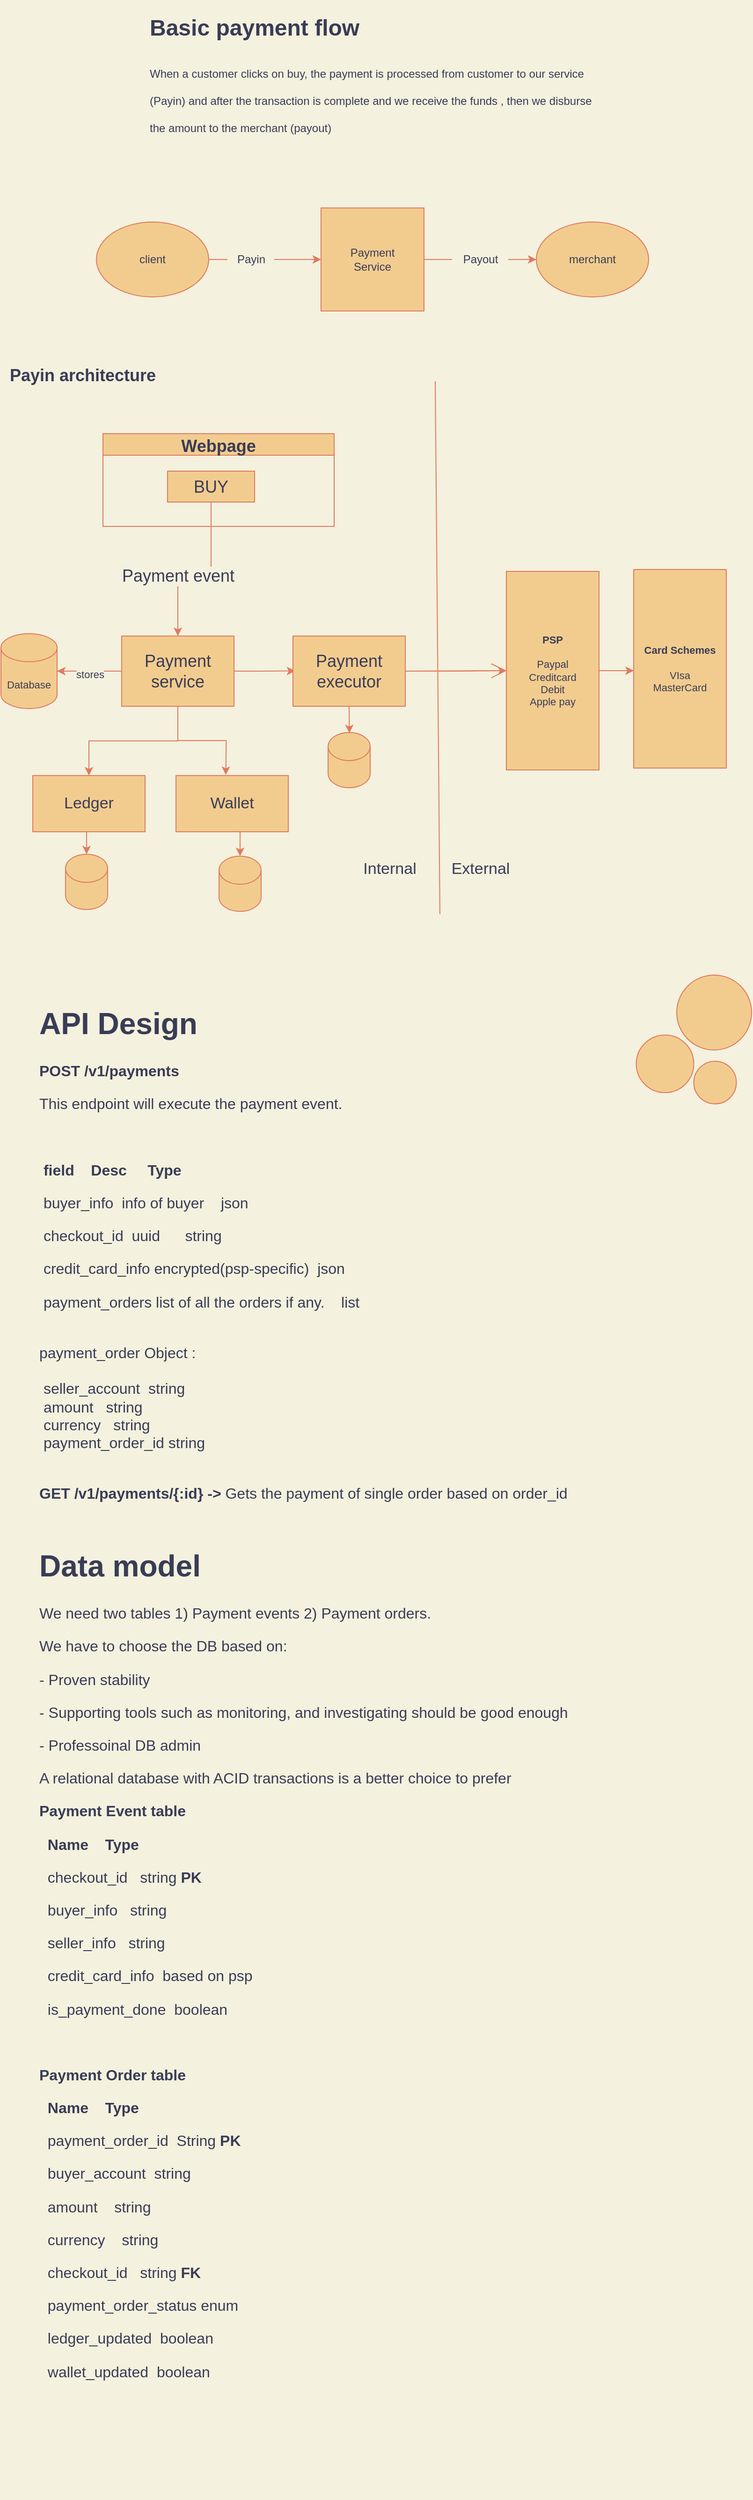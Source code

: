 <mxfile version="20.1.3" type="github" pages="2">
  <diagram id="K7awL5xOMt2Kv2CIqqu8" name="Page-1">
    <mxGraphModel dx="2365" dy="2488" grid="0" gridSize="10" guides="1" tooltips="1" connect="1" arrows="1" fold="1" page="0" pageScale="1" pageWidth="850" pageHeight="1100" background="#F4F1DE" math="0" shadow="0">
      <root>
        <mxCell id="0" />
        <mxCell id="1" parent="0" />
        <mxCell id="bdUJwVsDaEkDlHWOxwJL-2" style="edgeStyle=orthogonalEdgeStyle;rounded=0;orthogonalLoop=1;jettySize=auto;html=1;startArrow=none;labelBackgroundColor=#F4F1DE;strokeColor=#E07A5F;fontColor=#393C56;" parent="1" source="bdUJwVsDaEkDlHWOxwJL-6" edge="1">
          <mxGeometry relative="1" as="geometry">
            <mxPoint x="370" y="-736" as="targetPoint" />
          </mxGeometry>
        </mxCell>
        <mxCell id="bdUJwVsDaEkDlHWOxwJL-1" value="client" style="ellipse;whiteSpace=wrap;html=1;rounded=0;fillColor=#F2CC8F;strokeColor=#E07A5F;fontColor=#393C56;" parent="1" vertex="1">
          <mxGeometry x="130" y="-776" width="120" height="80" as="geometry" />
        </mxCell>
        <mxCell id="bdUJwVsDaEkDlHWOxwJL-4" style="edgeStyle=orthogonalEdgeStyle;rounded=0;orthogonalLoop=1;jettySize=auto;html=1;startArrow=none;labelBackgroundColor=#F4F1DE;strokeColor=#E07A5F;fontColor=#393C56;" parent="1" source="bdUJwVsDaEkDlHWOxwJL-7" target="bdUJwVsDaEkDlHWOxwJL-5" edge="1">
          <mxGeometry relative="1" as="geometry">
            <mxPoint x="560" y="-736" as="targetPoint" />
          </mxGeometry>
        </mxCell>
        <mxCell id="bdUJwVsDaEkDlHWOxwJL-3" value="Payment &lt;br&gt;Service" style="whiteSpace=wrap;html=1;aspect=fixed;rounded=0;fillColor=#F2CC8F;strokeColor=#E07A5F;fontColor=#393C56;" parent="1" vertex="1">
          <mxGeometry x="370" y="-791" width="110" height="110" as="geometry" />
        </mxCell>
        <mxCell id="bdUJwVsDaEkDlHWOxwJL-5" value="merchant" style="ellipse;whiteSpace=wrap;html=1;rounded=0;fillColor=#F2CC8F;strokeColor=#E07A5F;fontColor=#393C56;" parent="1" vertex="1">
          <mxGeometry x="600" y="-776" width="120" height="80" as="geometry" />
        </mxCell>
        <mxCell id="bdUJwVsDaEkDlHWOxwJL-6" value="Payin" style="text;html=1;align=center;verticalAlign=middle;resizable=0;points=[];autosize=1;strokeColor=none;fillColor=none;rounded=0;fontColor=#393C56;" parent="1" vertex="1">
          <mxGeometry x="270" y="-751" width="50" height="30" as="geometry" />
        </mxCell>
        <mxCell id="bdUJwVsDaEkDlHWOxwJL-8" value="" style="edgeStyle=orthogonalEdgeStyle;rounded=0;orthogonalLoop=1;jettySize=auto;html=1;endArrow=none;labelBackgroundColor=#F4F1DE;strokeColor=#E07A5F;fontColor=#393C56;" parent="1" source="bdUJwVsDaEkDlHWOxwJL-1" target="bdUJwVsDaEkDlHWOxwJL-6" edge="1">
          <mxGeometry relative="1" as="geometry">
            <mxPoint x="370" y="-736" as="targetPoint" />
            <mxPoint x="250" y="-736" as="sourcePoint" />
          </mxGeometry>
        </mxCell>
        <mxCell id="bdUJwVsDaEkDlHWOxwJL-7" value="Payout" style="text;html=1;align=center;verticalAlign=middle;resizable=0;points=[];autosize=1;strokeColor=none;fillColor=none;rounded=0;fontColor=#393C56;" parent="1" vertex="1">
          <mxGeometry x="510" y="-751" width="60" height="30" as="geometry" />
        </mxCell>
        <mxCell id="bdUJwVsDaEkDlHWOxwJL-9" value="" style="edgeStyle=orthogonalEdgeStyle;rounded=0;orthogonalLoop=1;jettySize=auto;html=1;endArrow=none;labelBackgroundColor=#F4F1DE;strokeColor=#E07A5F;fontColor=#393C56;" parent="1" source="bdUJwVsDaEkDlHWOxwJL-3" target="bdUJwVsDaEkDlHWOxwJL-7" edge="1">
          <mxGeometry relative="1" as="geometry">
            <mxPoint x="600" y="-736" as="targetPoint" />
            <mxPoint x="480" y="-736" as="sourcePoint" />
          </mxGeometry>
        </mxCell>
        <mxCell id="bdUJwVsDaEkDlHWOxwJL-10" value="&lt;h1&gt;&lt;span style=&quot;background-color: initial;&quot;&gt;Basic payment flow&lt;/span&gt;&lt;/h1&gt;&lt;h1&gt;&lt;span style=&quot;font-size: 12px; font-weight: 400;&quot;&gt;When a customer clicks on buy, the payment is processed from customer to our service (Payin) and after the transaction is complete and we receive the funds , then we disburse the amount to the merchant (payout)&lt;/span&gt;&lt;/h1&gt;" style="text;html=1;strokeColor=none;fillColor=none;spacing=5;spacingTop=-20;whiteSpace=wrap;overflow=hidden;rounded=0;fontColor=#393C56;" parent="1" vertex="1">
          <mxGeometry x="182" y="-1003" width="490" height="160" as="geometry" />
        </mxCell>
        <mxCell id="bdUJwVsDaEkDlHWOxwJL-11" value="&lt;b&gt;&lt;font style=&quot;font-size: 18px;&quot;&gt;Payin architecture&lt;/font&gt;&lt;/b&gt;" style="text;html=1;align=center;verticalAlign=middle;resizable=0;points=[];autosize=1;strokeColor=none;fillColor=none;rounded=0;fontColor=#393C56;" parent="1" vertex="1">
          <mxGeometry x="28" y="-629" width="174" height="34" as="geometry" />
        </mxCell>
        <mxCell id="bdUJwVsDaEkDlHWOxwJL-12" value="Webpage" style="swimlane;fontSize=18;rounded=0;fillColor=#F2CC8F;strokeColor=#E07A5F;fontColor=#393C56;" parent="1" vertex="1">
          <mxGeometry x="137" y="-550" width="247" height="99" as="geometry" />
        </mxCell>
        <mxCell id="bdUJwVsDaEkDlHWOxwJL-14" style="edgeStyle=orthogonalEdgeStyle;rounded=0;orthogonalLoop=1;jettySize=auto;html=1;exitX=0.5;exitY=1;exitDx=0;exitDy=0;fontSize=18;entryX=0.5;entryY=0;entryDx=0;entryDy=0;labelBackgroundColor=#F4F1DE;strokeColor=#E07A5F;fontColor=#393C56;" parent="1" source="bdUJwVsDaEkDlHWOxwJL-13" target="bdUJwVsDaEkDlHWOxwJL-17" edge="1">
          <mxGeometry relative="1" as="geometry">
            <mxPoint x="253" y="-361" as="targetPoint" />
          </mxGeometry>
        </mxCell>
        <mxCell id="bdUJwVsDaEkDlHWOxwJL-15" value="Payment event" style="edgeLabel;html=1;align=center;verticalAlign=middle;resizable=0;points=[];fontSize=18;rounded=0;labelBackgroundColor=#F4F1DE;fontColor=#393C56;" parent="bdUJwVsDaEkDlHWOxwJL-14" vertex="1" connectable="0">
          <mxGeometry x="0.279" relative="1" as="geometry">
            <mxPoint as="offset" />
          </mxGeometry>
        </mxCell>
        <mxCell id="bdUJwVsDaEkDlHWOxwJL-13" value="BUY" style="rounded=0;whiteSpace=wrap;html=1;fontSize=18;fillColor=#F2CC8F;strokeColor=#E07A5F;fontColor=#393C56;" parent="1" vertex="1">
          <mxGeometry x="206" y="-510" width="93" height="33" as="geometry" />
        </mxCell>
        <mxCell id="bdUJwVsDaEkDlHWOxwJL-18" style="edgeStyle=orthogonalEdgeStyle;rounded=0;orthogonalLoop=1;jettySize=auto;html=1;fontSize=18;labelBackgroundColor=#F4F1DE;strokeColor=#E07A5F;fontColor=#393C56;" parent="1" source="bdUJwVsDaEkDlHWOxwJL-17" target="bdUJwVsDaEkDlHWOxwJL-19" edge="1">
          <mxGeometry relative="1" as="geometry">
            <mxPoint x="114" y="-296.5" as="targetPoint" />
          </mxGeometry>
        </mxCell>
        <mxCell id="bdUJwVsDaEkDlHWOxwJL-20" value="stores" style="edgeLabel;html=1;align=center;verticalAlign=middle;resizable=0;points=[];fontSize=11;rounded=0;labelBackgroundColor=#F4F1DE;fontColor=#393C56;" parent="bdUJwVsDaEkDlHWOxwJL-18" vertex="1" connectable="0">
          <mxGeometry x="0.002" y="3" relative="1" as="geometry">
            <mxPoint as="offset" />
          </mxGeometry>
        </mxCell>
        <mxCell id="bdUJwVsDaEkDlHWOxwJL-21" style="edgeStyle=orthogonalEdgeStyle;rounded=0;orthogonalLoop=1;jettySize=auto;html=1;exitX=1;exitY=0.5;exitDx=0;exitDy=0;fontSize=11;labelBackgroundColor=#F4F1DE;strokeColor=#E07A5F;fontColor=#393C56;" parent="1" source="bdUJwVsDaEkDlHWOxwJL-17" edge="1">
          <mxGeometry relative="1" as="geometry">
            <mxPoint x="342.421" y="-296.737" as="targetPoint" />
          </mxGeometry>
        </mxCell>
        <mxCell id="bdUJwVsDaEkDlHWOxwJL-32" style="edgeStyle=orthogonalEdgeStyle;rounded=0;orthogonalLoop=1;jettySize=auto;html=1;fontSize=11;labelBackgroundColor=#F4F1DE;strokeColor=#E07A5F;fontColor=#393C56;" parent="1" source="bdUJwVsDaEkDlHWOxwJL-17" target="bdUJwVsDaEkDlHWOxwJL-33" edge="1">
          <mxGeometry relative="1" as="geometry">
            <mxPoint x="162.947" y="-165.684" as="targetPoint" />
          </mxGeometry>
        </mxCell>
        <mxCell id="bdUJwVsDaEkDlHWOxwJL-34" style="edgeStyle=orthogonalEdgeStyle;rounded=0;orthogonalLoop=1;jettySize=auto;html=1;fontSize=17;labelBackgroundColor=#F4F1DE;strokeColor=#E07A5F;fontColor=#393C56;" parent="1" source="bdUJwVsDaEkDlHWOxwJL-17" edge="1">
          <mxGeometry relative="1" as="geometry">
            <mxPoint x="268.211" y="-185.684" as="targetPoint" />
          </mxGeometry>
        </mxCell>
        <mxCell id="bdUJwVsDaEkDlHWOxwJL-17" value="Payment service" style="rounded=0;whiteSpace=wrap;html=1;fontSize=18;fillColor=#F2CC8F;strokeColor=#E07A5F;fontColor=#393C56;" parent="1" vertex="1">
          <mxGeometry x="157" y="-334" width="120" height="75" as="geometry" />
        </mxCell>
        <mxCell id="bdUJwVsDaEkDlHWOxwJL-19" value="&lt;font style=&quot;font-size: 11px;&quot;&gt;Database&lt;/font&gt;" style="shape=cylinder3;whiteSpace=wrap;html=1;boundedLbl=1;backgroundOutline=1;size=15;fontSize=18;rounded=0;fillColor=#F2CC8F;strokeColor=#E07A5F;fontColor=#393C56;" parent="1" vertex="1">
          <mxGeometry x="28" y="-336.5" width="60" height="80" as="geometry" />
        </mxCell>
        <mxCell id="bdUJwVsDaEkDlHWOxwJL-26" style="edgeStyle=orthogonalEdgeStyle;rounded=0;orthogonalLoop=1;jettySize=auto;html=1;exitX=1;exitY=0.5;exitDx=0;exitDy=0;entryX=0;entryY=0.5;entryDx=0;entryDy=0;fontSize=11;labelBackgroundColor=#F4F1DE;strokeColor=#E07A5F;fontColor=#393C56;" parent="1" source="bdUJwVsDaEkDlHWOxwJL-22" target="bdUJwVsDaEkDlHWOxwJL-28" edge="1">
          <mxGeometry relative="1" as="geometry">
            <mxPoint x="570" y="-364.0" as="targetPoint" />
          </mxGeometry>
        </mxCell>
        <mxCell id="bdUJwVsDaEkDlHWOxwJL-38" style="edgeStyle=orthogonalEdgeStyle;rounded=0;orthogonalLoop=1;jettySize=auto;html=1;exitX=0.5;exitY=1;exitDx=0;exitDy=0;fontSize=17;labelBackgroundColor=#F4F1DE;strokeColor=#E07A5F;fontColor=#393C56;" parent="1" source="bdUJwVsDaEkDlHWOxwJL-22" edge="1">
          <mxGeometry relative="1" as="geometry">
            <mxPoint x="400.333" y="-230.333" as="targetPoint" />
          </mxGeometry>
        </mxCell>
        <mxCell id="mXmV7Bp-ZtZaa3uex6Oa-3" value="" style="edgeStyle=orthogonalEdgeStyle;curved=1;rounded=0;orthogonalLoop=1;jettySize=auto;html=1;fontSize=12;fontColor=#393C56;endArrow=open;startSize=14;endSize=14;strokeColor=#E07A5F;fillColor=#F2CC8F;labelBackgroundColor=#F4F1DE;" edge="1" parent="1" source="bdUJwVsDaEkDlHWOxwJL-22" target="bdUJwVsDaEkDlHWOxwJL-28">
          <mxGeometry relative="1" as="geometry" />
        </mxCell>
        <mxCell id="bdUJwVsDaEkDlHWOxwJL-22" value="Payment executor" style="rounded=0;whiteSpace=wrap;html=1;fontSize=18;fillColor=#F2CC8F;strokeColor=#E07A5F;fontColor=#393C56;" parent="1" vertex="1">
          <mxGeometry x="340" y="-334" width="120" height="75" as="geometry" />
        </mxCell>
        <mxCell id="bdUJwVsDaEkDlHWOxwJL-23" value="" style="endArrow=none;html=1;rounded=0;fontSize=11;labelBackgroundColor=#F4F1DE;strokeColor=#E07A5F;fontColor=#393C56;" parent="1" edge="1">
          <mxGeometry width="50" height="50" relative="1" as="geometry">
            <mxPoint x="497" y="-37" as="sourcePoint" />
            <mxPoint x="492" y="-606" as="targetPoint" />
          </mxGeometry>
        </mxCell>
        <mxCell id="bdUJwVsDaEkDlHWOxwJL-29" style="edgeStyle=orthogonalEdgeStyle;rounded=0;orthogonalLoop=1;jettySize=auto;html=1;fontSize=11;labelBackgroundColor=#F4F1DE;strokeColor=#E07A5F;fontColor=#393C56;" parent="1" source="bdUJwVsDaEkDlHWOxwJL-28" edge="1">
          <mxGeometry relative="1" as="geometry">
            <mxPoint x="704.154" y="-297" as="targetPoint" />
          </mxGeometry>
        </mxCell>
        <mxCell id="bdUJwVsDaEkDlHWOxwJL-28" value="&lt;b&gt;PSP&lt;/b&gt;&lt;br&gt;&lt;br&gt;Paypal&lt;br&gt;Creditcard&lt;br&gt;Debit&lt;br&gt;Apple pay" style="rounded=0;whiteSpace=wrap;html=1;fontSize=11;fillColor=#F2CC8F;strokeColor=#E07A5F;fontColor=#393C56;" parent="1" vertex="1">
          <mxGeometry x="568" y="-403" width="99" height="212" as="geometry" />
        </mxCell>
        <mxCell id="bdUJwVsDaEkDlHWOxwJL-30" value="&lt;b&gt;Card Schemes&lt;br&gt;&lt;/b&gt;&lt;br&gt;VIsa&lt;br&gt;MasterCard" style="rounded=0;whiteSpace=wrap;html=1;fontSize=11;fillColor=#F2CC8F;strokeColor=#E07A5F;fontColor=#393C56;" parent="1" vertex="1">
          <mxGeometry x="704" y="-405" width="99" height="212" as="geometry" />
        </mxCell>
        <mxCell id="bdUJwVsDaEkDlHWOxwJL-42" style="edgeStyle=orthogonalEdgeStyle;rounded=0;orthogonalLoop=1;jettySize=auto;html=1;exitX=0.5;exitY=1;exitDx=0;exitDy=0;entryX=0.5;entryY=0;entryDx=0;entryDy=0;entryPerimeter=0;fontSize=17;labelBackgroundColor=#F4F1DE;strokeColor=#E07A5F;fontColor=#393C56;" parent="1" source="bdUJwVsDaEkDlHWOxwJL-33" target="bdUJwVsDaEkDlHWOxwJL-40" edge="1">
          <mxGeometry relative="1" as="geometry" />
        </mxCell>
        <mxCell id="bdUJwVsDaEkDlHWOxwJL-33" value="&lt;font style=&quot;font-size: 17px;&quot;&gt;Ledger&lt;/font&gt;" style="rounded=0;whiteSpace=wrap;html=1;fontSize=11;strokeWidth=1;fillColor=#F2CC8F;strokeColor=#E07A5F;fontColor=#393C56;" parent="1" vertex="1">
          <mxGeometry x="61.997" y="-185.004" width="120" height="60" as="geometry" />
        </mxCell>
        <mxCell id="bdUJwVsDaEkDlHWOxwJL-43" style="edgeStyle=orthogonalEdgeStyle;rounded=0;orthogonalLoop=1;jettySize=auto;html=1;exitX=0.5;exitY=1;exitDx=0;exitDy=0;entryX=0.5;entryY=0;entryDx=0;entryDy=0;entryPerimeter=0;fontSize=17;labelBackgroundColor=#F4F1DE;strokeColor=#E07A5F;fontColor=#393C56;" parent="1" source="bdUJwVsDaEkDlHWOxwJL-35" target="bdUJwVsDaEkDlHWOxwJL-41" edge="1">
          <mxGeometry relative="1" as="geometry" />
        </mxCell>
        <mxCell id="bdUJwVsDaEkDlHWOxwJL-35" value="&lt;font style=&quot;font-size: 17px;&quot;&gt;Wallet&lt;/font&gt;" style="rounded=0;whiteSpace=wrap;html=1;fontSize=11;strokeWidth=1;fillColor=#F2CC8F;strokeColor=#E07A5F;fontColor=#393C56;" parent="1" vertex="1">
          <mxGeometry x="214.997" y="-185.004" width="120" height="60" as="geometry" />
        </mxCell>
        <mxCell id="bdUJwVsDaEkDlHWOxwJL-36" value="Internal" style="text;html=1;align=center;verticalAlign=middle;resizable=0;points=[];autosize=1;strokeColor=none;fillColor=none;fontSize=17;rounded=0;fontColor=#393C56;" parent="1" vertex="1">
          <mxGeometry x="405" y="-101" width="75" height="32" as="geometry" />
        </mxCell>
        <mxCell id="bdUJwVsDaEkDlHWOxwJL-37" value="External" style="text;html=1;align=center;verticalAlign=middle;resizable=0;points=[];autosize=1;strokeColor=none;fillColor=none;fontSize=17;rounded=0;fontColor=#393C56;" parent="1" vertex="1">
          <mxGeometry x="500" y="-101" width="80" height="32" as="geometry" />
        </mxCell>
        <mxCell id="bdUJwVsDaEkDlHWOxwJL-39" value="" style="shape=cylinder3;whiteSpace=wrap;html=1;boundedLbl=1;backgroundOutline=1;size=15;fontSize=17;strokeWidth=1;rounded=0;fillColor=#F2CC8F;strokeColor=#E07A5F;fontColor=#393C56;" parent="1" vertex="1">
          <mxGeometry x="377.5" y="-231" width="45" height="59" as="geometry" />
        </mxCell>
        <mxCell id="bdUJwVsDaEkDlHWOxwJL-40" value="" style="shape=cylinder3;whiteSpace=wrap;html=1;boundedLbl=1;backgroundOutline=1;size=15;fontSize=17;strokeWidth=1;rounded=0;fillColor=#F2CC8F;strokeColor=#E07A5F;fontColor=#393C56;" parent="1" vertex="1">
          <mxGeometry x="97" y="-101" width="45" height="59" as="geometry" />
        </mxCell>
        <mxCell id="bdUJwVsDaEkDlHWOxwJL-41" value="" style="shape=cylinder3;whiteSpace=wrap;html=1;boundedLbl=1;backgroundOutline=1;size=15;fontSize=17;strokeWidth=1;rounded=0;fillColor=#F2CC8F;strokeColor=#E07A5F;fontColor=#393C56;" parent="1" vertex="1">
          <mxGeometry x="261" y="-99" width="45" height="59" as="geometry" />
        </mxCell>
        <mxCell id="B9q-eV_urQJRkB80xqRH-2" value="" style="ellipse;whiteSpace=wrap;html=1;aspect=fixed;fontSize=16;fontColor=#393C56;strokeColor=#E07A5F;fillColor=#F2CC8F;" parent="1" vertex="1">
          <mxGeometry x="750" y="28" width="80" height="80" as="geometry" />
        </mxCell>
        <mxCell id="B9q-eV_urQJRkB80xqRH-4" value="&lt;h1&gt;API Design&lt;/h1&gt;&lt;p&gt;&lt;b&gt;POST /v1/payments&lt;/b&gt;&lt;/p&gt;&lt;p&gt;This endpoint will execute the payment event.&lt;/p&gt;&lt;p&gt;&lt;br&gt;&lt;/p&gt;&lt;p&gt;&lt;b&gt;&lt;span style=&quot;white-space: pre;&quot;&gt;	&lt;/span&gt;field&lt;span style=&quot;white-space: pre;&quot;&gt;	&lt;/span&gt;&lt;span style=&quot;white-space: pre;&quot;&gt;	&lt;/span&gt;&lt;span style=&quot;white-space: pre;&quot;&gt;	&lt;/span&gt;&lt;span style=&quot;white-space: pre;&quot;&gt;	&lt;/span&gt;Desc&lt;span style=&quot;white-space: pre;&quot;&gt;	&lt;/span&gt;&lt;span style=&quot;white-space: pre;&quot;&gt;	&lt;span style=&quot;white-space: pre;&quot;&gt;	&lt;span style=&quot;white-space: pre;&quot;&gt;	&lt;/span&gt;&lt;span style=&quot;white-space: pre;&quot;&gt;	&lt;/span&gt;&lt;/span&gt;&lt;/span&gt;Type&lt;br&gt;&lt;/b&gt;&lt;/p&gt;&lt;p&gt;&lt;span style=&quot;white-space: pre;&quot;&gt;	&lt;/span&gt;buyer_info&lt;span style=&quot;white-space: pre;&quot;&gt;	&lt;/span&gt;&lt;span style=&quot;white-space: pre;&quot;&gt;	&lt;/span&gt;info of buyer&lt;span style=&quot;white-space: pre;&quot;&gt;	&lt;span style=&quot;white-space: pre;&quot;&gt;	&lt;span style=&quot;white-space: pre;&quot;&gt;	&lt;span style=&quot;white-space: pre;&quot;&gt;	&lt;/span&gt;&lt;/span&gt;&lt;/span&gt;&lt;/span&gt;json&lt;br&gt;&lt;/p&gt;&lt;p&gt;&lt;span style=&quot;white-space: pre;&quot;&gt;	&lt;/span&gt;checkout_id&lt;span style=&quot;white-space: pre;&quot;&gt;	&lt;/span&gt;&lt;span style=&quot;white-space: pre;&quot;&gt;	&lt;/span&gt;uuid&lt;span style=&quot;white-space: pre;&quot;&gt;	&lt;/span&gt;&lt;span style=&quot;white-space: pre;&quot;&gt;	&lt;/span&gt;&lt;span style=&quot;white-space: pre;&quot;&gt;	&lt;/span&gt;&lt;span style=&quot;white-space: pre;&quot;&gt;	&lt;span style=&quot;white-space: pre;&quot;&gt;	&lt;span style=&quot;white-space: pre;&quot;&gt;	&lt;/span&gt;&lt;/span&gt;&lt;/span&gt;string&lt;br&gt;&lt;/p&gt;&lt;p&gt;&lt;span style=&quot;white-space: pre;&quot;&gt;	&lt;/span&gt;credit_card_info&lt;span style=&quot;white-space: pre;&quot;&gt;	&lt;/span&gt;encrypted(psp-specific)&lt;span style=&quot;white-space: pre;&quot;&gt;	&lt;/span&gt;&lt;span style=&quot;white-space: pre;&quot;&gt;	&lt;/span&gt;json&lt;br&gt;&lt;/p&gt;&lt;p&gt;&lt;span style=&quot;white-space: pre;&quot;&gt;	&lt;/span&gt;payment_orders&lt;span style=&quot;white-space: pre;&quot;&gt;	&lt;/span&gt;list of all the orders if any.&amp;nbsp; &amp;nbsp;&lt;span style=&quot;white-space: pre;&quot;&gt;	&lt;/span&gt;list&lt;/p&gt;&lt;p&gt;&lt;/p&gt;&lt;br&gt;payment_order Object :&lt;br&gt;&lt;br&gt;&lt;span style=&quot;white-space: pre;&quot;&gt;	&lt;/span&gt;seller_account&lt;span style=&quot;white-space: pre;&quot;&gt;	&lt;/span&gt;&lt;span style=&quot;white-space: pre;&quot;&gt;	&lt;/span&gt;string&lt;br&gt;&lt;span style=&quot;white-space: pre;&quot;&gt;	&lt;/span&gt;amount&lt;span style=&quot;white-space: pre;&quot;&gt;	&lt;/span&gt;&lt;span style=&quot;white-space: pre;&quot;&gt;	&lt;/span&gt;&lt;span style=&quot;white-space: pre;&quot;&gt;	&lt;/span&gt;string&lt;br&gt;&lt;span style=&quot;white-space: pre;&quot;&gt;	&lt;/span&gt;currency&lt;span style=&quot;white-space: pre;&quot;&gt;	&lt;/span&gt;&lt;span style=&quot;white-space: pre;&quot;&gt;	&lt;/span&gt;&lt;span style=&quot;white-space: pre;&quot;&gt;	&lt;/span&gt;string&lt;br&gt;&lt;span style=&quot;white-space: pre;&quot;&gt;	&lt;/span&gt;payment_order_id&lt;span style=&quot;white-space: pre;&quot;&gt;	&lt;/span&gt;string&lt;br&gt;&lt;br&gt;&lt;p&gt;&lt;/p&gt;&lt;p&gt;&lt;b&gt;GET /v1/payments/{:id} -&amp;gt; &lt;/b&gt;Gets the payment of single order based on order_id&lt;/p&gt;&lt;p&gt;&lt;b&gt;&lt;span style=&quot;white-space: pre;&quot;&gt;	&lt;/span&gt;&lt;br&gt;&lt;/b&gt;&lt;/p&gt;&lt;p&gt;&lt;br&gt;&lt;/p&gt;" style="text;html=1;strokeColor=none;fillColor=none;spacing=5;spacingTop=-20;whiteSpace=wrap;overflow=hidden;rounded=0;fontSize=16;fontColor=#393C56;" parent="1" vertex="1">
          <mxGeometry x="64" y="50" width="637" height="560" as="geometry" />
        </mxCell>
        <mxCell id="B9q-eV_urQJRkB80xqRH-5" value="" style="ellipse;whiteSpace=wrap;html=1;aspect=fixed;fontSize=16;fontColor=#393C56;strokeColor=#E07A5F;fillColor=#F2CC8F;" parent="1" vertex="1">
          <mxGeometry x="706.75" y="92" width="61.5" height="61.5" as="geometry" />
        </mxCell>
        <mxCell id="B9q-eV_urQJRkB80xqRH-6" value="" style="ellipse;whiteSpace=wrap;html=1;aspect=fixed;fontSize=16;fontColor=#393C56;strokeColor=#E07A5F;fillColor=#F2CC8F;" parent="1" vertex="1">
          <mxGeometry x="768.25" y="120" width="45.5" height="45.5" as="geometry" />
        </mxCell>
        <mxCell id="mXmV7Bp-ZtZaa3uex6Oa-1" value="&lt;h1&gt;Data model&lt;/h1&gt;&lt;p&gt;We need two tables 1) Payment events 2) Payment orders.&amp;nbsp;&lt;/p&gt;&lt;p&gt;We have to choose the DB based on:&lt;/p&gt;&lt;p&gt;- Proven stability&lt;/p&gt;&lt;p&gt;- Supporting tools such as monitoring, and investigating should be good enough&lt;/p&gt;&lt;p&gt;- Professoinal DB admin&amp;nbsp;&lt;/p&gt;&lt;p&gt;A relational database with ACID transactions is a better choice to prefer&lt;/p&gt;&lt;p&gt;&lt;b&gt;Payment Event table&lt;/b&gt;&lt;/p&gt;&lt;p&gt;&lt;b&gt;&lt;span style=&quot;white-space: pre;&quot;&gt;	&lt;/span&gt;&lt;span style=&quot;white-space: pre;&quot;&gt;	&lt;/span&gt;Name&lt;span style=&quot;white-space: pre;&quot;&gt;	&lt;/span&gt;&lt;span style=&quot;white-space: pre;&quot;&gt;	&lt;/span&gt;&lt;span style=&quot;white-space: pre;&quot;&gt;	&lt;/span&gt;&lt;span style=&quot;white-space: pre;&quot;&gt;	&lt;/span&gt;Type&lt;br&gt;&lt;/b&gt;&lt;/p&gt;&lt;p&gt;&lt;span style=&quot;font-weight: bold; white-space: pre;&quot;&gt;	&lt;/span&gt;&lt;span style=&quot;font-weight: bold; white-space: pre;&quot;&gt;	&lt;/span&gt;checkout_id&lt;span style=&quot;white-space: pre;&quot;&gt;	&lt;/span&gt;&lt;span style=&quot;white-space: pre;&quot;&gt;	&lt;/span&gt;&lt;span style=&quot;white-space: pre;&quot;&gt;	&lt;/span&gt;string &lt;b&gt;PK&lt;/b&gt;&lt;br&gt;&lt;/p&gt;&lt;p&gt;&lt;span style=&quot;font-weight: bold; white-space: pre;&quot;&gt;	&lt;/span&gt;&lt;span style=&quot;font-weight: bold; white-space: pre;&quot;&gt;	&lt;/span&gt;buyer_info&lt;span style=&quot;white-space: pre;&quot;&gt;	&lt;/span&gt;&lt;span style=&quot;white-space: pre;&quot;&gt;	&lt;/span&gt;&lt;span style=&quot;white-space: pre;&quot;&gt;	&lt;/span&gt;string&lt;br&gt;&lt;/p&gt;&lt;p&gt;&lt;span style=&quot;white-space: pre;&quot;&gt;	&lt;/span&gt;&lt;span style=&quot;white-space: pre;&quot;&gt;	&lt;/span&gt;seller_info&lt;span style=&quot;white-space: pre;&quot;&gt;	&lt;/span&gt;&lt;span style=&quot;white-space: pre;&quot;&gt;	&lt;/span&gt;&lt;span style=&quot;white-space: pre;&quot;&gt;	&lt;/span&gt;string&lt;br&gt;&lt;/p&gt;&lt;p&gt;&lt;span style=&quot;white-space: pre;&quot;&gt;	&lt;/span&gt;&lt;span style=&quot;white-space: pre;&quot;&gt;	&lt;/span&gt;credit_card_info&lt;span style=&quot;white-space: pre;&quot;&gt;	&lt;/span&gt;&lt;span style=&quot;white-space: pre;&quot;&gt;	&lt;/span&gt;based on psp&lt;br&gt;&lt;/p&gt;&lt;p&gt;&lt;span style=&quot;white-space: pre;&quot;&gt;	&lt;/span&gt;&lt;span style=&quot;white-space: pre;&quot;&gt;	&lt;/span&gt;is_payment_done&lt;span style=&quot;white-space: pre;&quot;&gt;	&lt;/span&gt;&lt;span style=&quot;white-space: pre;&quot;&gt;	&lt;/span&gt;boolean&lt;br&gt;&lt;/p&gt;&lt;p&gt;&lt;br&gt;&lt;/p&gt;&lt;p&gt;&lt;b&gt;Payment Order table&lt;/b&gt;&lt;/p&gt;&lt;p&gt;&lt;b&gt;&lt;span style=&quot;white-space: pre;&quot;&gt;	&lt;/span&gt;&lt;span style=&quot;white-space: pre;&quot;&gt;	&lt;/span&gt;Name&lt;span style=&quot;white-space: pre;&quot;&gt;	&lt;/span&gt;&lt;span style=&quot;white-space: pre;&quot;&gt;	&lt;/span&gt;&lt;span style=&quot;white-space: pre;&quot;&gt;	&lt;/span&gt;&lt;span style=&quot;white-space: pre;&quot;&gt;	&lt;/span&gt;Type&lt;br&gt;&lt;/b&gt;&lt;/p&gt;&lt;p&gt;&lt;span style=&quot;font-weight: bold; white-space: pre;&quot;&gt;	&lt;/span&gt;&lt;span style=&quot;font-weight: bold; white-space: pre;&quot;&gt;	&lt;/span&gt;payment_order_id&lt;span style=&quot;white-space: pre;&quot;&gt;	&lt;/span&gt;&lt;span style=&quot;white-space: pre;&quot;&gt;	&lt;/span&gt;String &lt;b&gt;PK&lt;/b&gt;&lt;br&gt;&lt;/p&gt;&lt;p&gt;&lt;span style=&quot;font-weight: bold; white-space: pre;&quot;&gt;	&lt;/span&gt;&lt;span style=&quot;font-weight: bold; white-space: pre;&quot;&gt;	&lt;/span&gt;buyer_account&lt;span style=&quot;white-space: pre;&quot;&gt;	&lt;/span&gt;&lt;span style=&quot;white-space: pre;&quot;&gt;	&lt;/span&gt;string&lt;br&gt;&lt;/p&gt;&lt;p&gt;&lt;span style=&quot;white-space: pre;&quot;&gt;	&lt;/span&gt;&lt;span style=&quot;white-space: pre;&quot;&gt;	&lt;/span&gt;amount&lt;span style=&quot;white-space: pre;&quot;&gt;	&lt;/span&gt;&lt;span style=&quot;white-space: pre;&quot;&gt;	&lt;/span&gt;&lt;span style=&quot;white-space: pre;&quot;&gt;	&lt;/span&gt;&lt;span style=&quot;white-space: pre;&quot;&gt;	&lt;/span&gt;string&lt;br&gt;&lt;/p&gt;&lt;p&gt;&lt;span style=&quot;white-space: pre;&quot;&gt;	&lt;/span&gt;&lt;span style=&quot;white-space: pre;&quot;&gt;	&lt;/span&gt;currency&lt;span style=&quot;white-space: pre;&quot;&gt;	&lt;/span&gt;&lt;span style=&quot;white-space: pre;&quot;&gt;	&lt;/span&gt;&lt;span style=&quot;white-space: pre;&quot;&gt;	&lt;/span&gt;&lt;span style=&quot;white-space: pre;&quot;&gt;	&lt;/span&gt;string&lt;br&gt;&lt;/p&gt;&lt;p&gt;&lt;span style=&quot;white-space: pre;&quot;&gt;	&lt;/span&gt;&lt;span style=&quot;white-space: pre;&quot;&gt;	&lt;/span&gt;checkout_id&lt;span style=&quot;white-space: pre;&quot;&gt;	&lt;/span&gt;&lt;span style=&quot;white-space: pre;&quot;&gt;	&lt;/span&gt;&lt;span style=&quot;white-space: pre;&quot;&gt;	&lt;/span&gt;string &lt;b&gt;FK&lt;/b&gt;&lt;br&gt;&lt;/p&gt;&lt;p&gt;&lt;span style=&quot;font-weight: bold; white-space: pre;&quot;&gt;	&lt;/span&gt;&lt;span style=&quot;font-weight: bold; white-space: pre;&quot;&gt;	&lt;/span&gt;payment_order_status&lt;span style=&quot;white-space: pre;&quot;&gt;	&lt;/span&gt;enum&lt;br&gt;&lt;/p&gt;&lt;p&gt;&lt;span style=&quot;white-space: pre;&quot;&gt;	&lt;/span&gt;&lt;span style=&quot;white-space: pre;&quot;&gt;	&lt;/span&gt;ledger_updated&lt;span style=&quot;white-space: pre;&quot;&gt;	&lt;/span&gt;&lt;span style=&quot;white-space: pre;&quot;&gt;	&lt;/span&gt;boolean&lt;br&gt;&lt;/p&gt;&lt;p&gt;&lt;span style=&quot;white-space: pre;&quot;&gt;	&lt;/span&gt;&lt;span style=&quot;white-space: pre;&quot;&gt;	&lt;/span&gt;wallet_updated&lt;span style=&quot;white-space: pre;&quot;&gt;	&lt;/span&gt;&lt;span style=&quot;white-space: pre;&quot;&gt;	&lt;/span&gt;boolean&lt;br&gt;&lt;/p&gt;" style="text;html=1;strokeColor=none;fillColor=none;spacing=5;spacingTop=-20;whiteSpace=wrap;overflow=hidden;rounded=0;fontSize=16;fontColor=#393C56;" vertex="1" parent="1">
          <mxGeometry x="64" y="629" width="756" height="1026" as="geometry" />
        </mxCell>
      </root>
    </mxGraphModel>
  </diagram>
  <diagram id="mlxrmKEuce0JP0NZYPjX" name="Page-2">
    <mxGraphModel dx="946" dy="515" grid="0" gridSize="10" guides="1" tooltips="1" connect="1" arrows="1" fold="1" page="1" pageScale="1" pageWidth="850" pageHeight="1100" math="0" shadow="0">
      <root>
        <mxCell id="0" />
        <mxCell id="1" parent="0" />
      </root>
    </mxGraphModel>
  </diagram>
</mxfile>
